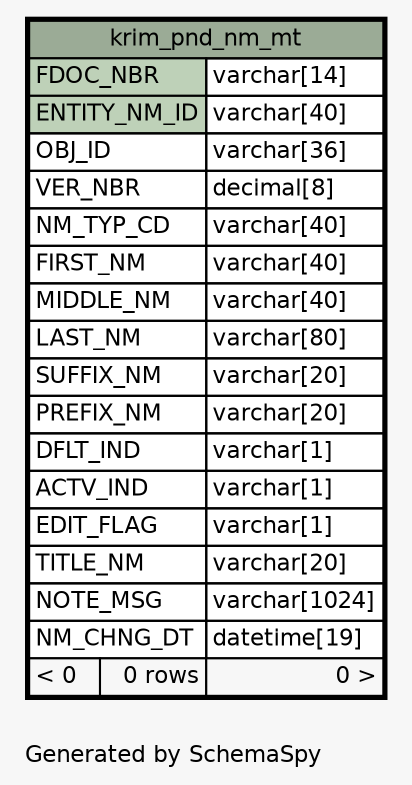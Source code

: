 // dot 2.28.0 on Mac OS X 10.7.2
// SchemaSpy rev 590
digraph "oneDegreeRelationshipsDiagram" {
  graph [
    rankdir="RL"
    bgcolor="#f7f7f7"
    label="\nGenerated by SchemaSpy"
    labeljust="l"
    nodesep="0.18"
    ranksep="0.46"
    fontname="Helvetica"
    fontsize="11"
  ];
  node [
    fontname="Helvetica"
    fontsize="11"
    shape="plaintext"
  ];
  edge [
    arrowsize="0.8"
  ];
  "krim_pnd_nm_mt" [
    label=<
    <TABLE BORDER="2" CELLBORDER="1" CELLSPACING="0" BGCOLOR="#ffffff">
      <TR><TD COLSPAN="3" BGCOLOR="#9bab96" ALIGN="CENTER">krim_pnd_nm_mt</TD></TR>
      <TR><TD PORT="FDOC_NBR" COLSPAN="2" BGCOLOR="#bed1b8" ALIGN="LEFT">FDOC_NBR</TD><TD PORT="FDOC_NBR.type" ALIGN="LEFT">varchar[14]</TD></TR>
      <TR><TD PORT="ENTITY_NM_ID" COLSPAN="2" BGCOLOR="#bed1b8" ALIGN="LEFT">ENTITY_NM_ID</TD><TD PORT="ENTITY_NM_ID.type" ALIGN="LEFT">varchar[40]</TD></TR>
      <TR><TD PORT="OBJ_ID" COLSPAN="2" ALIGN="LEFT">OBJ_ID</TD><TD PORT="OBJ_ID.type" ALIGN="LEFT">varchar[36]</TD></TR>
      <TR><TD PORT="VER_NBR" COLSPAN="2" ALIGN="LEFT">VER_NBR</TD><TD PORT="VER_NBR.type" ALIGN="LEFT">decimal[8]</TD></TR>
      <TR><TD PORT="NM_TYP_CD" COLSPAN="2" ALIGN="LEFT">NM_TYP_CD</TD><TD PORT="NM_TYP_CD.type" ALIGN="LEFT">varchar[40]</TD></TR>
      <TR><TD PORT="FIRST_NM" COLSPAN="2" ALIGN="LEFT">FIRST_NM</TD><TD PORT="FIRST_NM.type" ALIGN="LEFT">varchar[40]</TD></TR>
      <TR><TD PORT="MIDDLE_NM" COLSPAN="2" ALIGN="LEFT">MIDDLE_NM</TD><TD PORT="MIDDLE_NM.type" ALIGN="LEFT">varchar[40]</TD></TR>
      <TR><TD PORT="LAST_NM" COLSPAN="2" ALIGN="LEFT">LAST_NM</TD><TD PORT="LAST_NM.type" ALIGN="LEFT">varchar[80]</TD></TR>
      <TR><TD PORT="SUFFIX_NM" COLSPAN="2" ALIGN="LEFT">SUFFIX_NM</TD><TD PORT="SUFFIX_NM.type" ALIGN="LEFT">varchar[20]</TD></TR>
      <TR><TD PORT="PREFIX_NM" COLSPAN="2" ALIGN="LEFT">PREFIX_NM</TD><TD PORT="PREFIX_NM.type" ALIGN="LEFT">varchar[20]</TD></TR>
      <TR><TD PORT="DFLT_IND" COLSPAN="2" ALIGN="LEFT">DFLT_IND</TD><TD PORT="DFLT_IND.type" ALIGN="LEFT">varchar[1]</TD></TR>
      <TR><TD PORT="ACTV_IND" COLSPAN="2" ALIGN="LEFT">ACTV_IND</TD><TD PORT="ACTV_IND.type" ALIGN="LEFT">varchar[1]</TD></TR>
      <TR><TD PORT="EDIT_FLAG" COLSPAN="2" ALIGN="LEFT">EDIT_FLAG</TD><TD PORT="EDIT_FLAG.type" ALIGN="LEFT">varchar[1]</TD></TR>
      <TR><TD PORT="TITLE_NM" COLSPAN="2" ALIGN="LEFT">TITLE_NM</TD><TD PORT="TITLE_NM.type" ALIGN="LEFT">varchar[20]</TD></TR>
      <TR><TD PORT="NOTE_MSG" COLSPAN="2" ALIGN="LEFT">NOTE_MSG</TD><TD PORT="NOTE_MSG.type" ALIGN="LEFT">varchar[1024]</TD></TR>
      <TR><TD PORT="NM_CHNG_DT" COLSPAN="2" ALIGN="LEFT">NM_CHNG_DT</TD><TD PORT="NM_CHNG_DT.type" ALIGN="LEFT">datetime[19]</TD></TR>
      <TR><TD ALIGN="LEFT" BGCOLOR="#f7f7f7">&lt; 0</TD><TD ALIGN="RIGHT" BGCOLOR="#f7f7f7">0 rows</TD><TD ALIGN="RIGHT" BGCOLOR="#f7f7f7">0 &gt;</TD></TR>
    </TABLE>>
    URL="krim_pnd_nm_mt.html"
    tooltip="krim_pnd_nm_mt"
  ];
}

